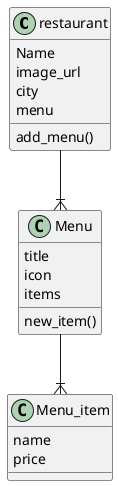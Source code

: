 @startuml
'https://plantuml.com/class-diagram

restaurant  --|{ Menu
Menu  --|{ Menu_item

class restaurant {
Name
image_url
city
menu
add_menu()
}

class Menu {
title
icon
items
new_item()
}

class Menu_item {
name
price
}



@enduml